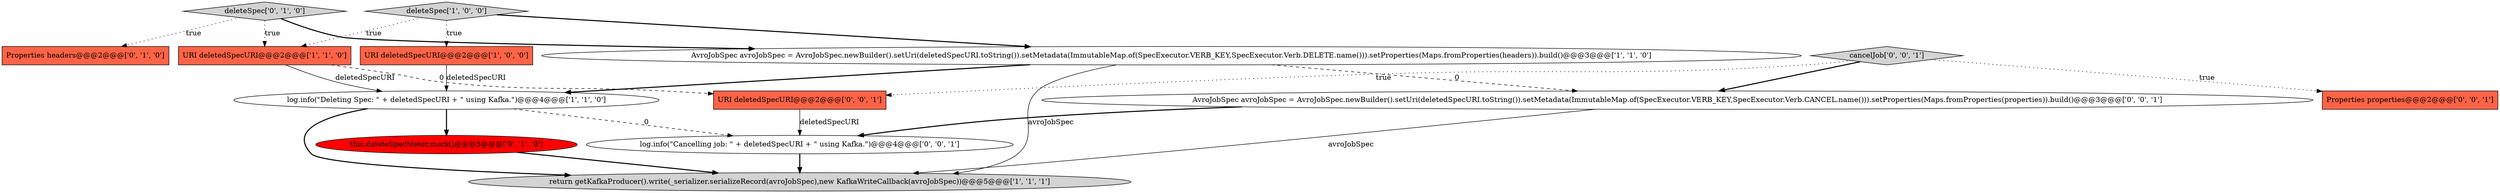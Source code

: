 digraph {
7 [style = filled, label = "deleteSpec['0', '1', '0']", fillcolor = lightgray, shape = diamond image = "AAA0AAABBB2BBB"];
10 [style = filled, label = "AvroJobSpec avroJobSpec = AvroJobSpec.newBuilder().setUri(deletedSpecURI.toString()).setMetadata(ImmutableMap.of(SpecExecutor.VERB_KEY,SpecExecutor.Verb.CANCEL.name())).setProperties(Maps.fromProperties(properties)).build()@@@3@@@['0', '0', '1']", fillcolor = white, shape = ellipse image = "AAA0AAABBB3BBB"];
2 [style = filled, label = "log.info(\"Deleting Spec: \" + deletedSpecURI + \" using Kafka.\")@@@4@@@['1', '1', '0']", fillcolor = white, shape = ellipse image = "AAA0AAABBB1BBB"];
5 [style = filled, label = "URI deletedSpecURI@@@2@@@['1', '1', '0']", fillcolor = tomato, shape = box image = "AAA0AAABBB1BBB"];
9 [style = filled, label = "Properties properties@@@2@@@['0', '0', '1']", fillcolor = tomato, shape = box image = "AAA0AAABBB3BBB"];
11 [style = filled, label = "URI deletedSpecURI@@@2@@@['0', '0', '1']", fillcolor = tomato, shape = box image = "AAA0AAABBB3BBB"];
8 [style = filled, label = "this.deleteSpecMeter.mark()@@@5@@@['0', '1', '0']", fillcolor = red, shape = ellipse image = "AAA1AAABBB2BBB"];
1 [style = filled, label = "URI deletedSpecURI@@@2@@@['1', '0', '0']", fillcolor = tomato, shape = box image = "AAA0AAABBB1BBB"];
6 [style = filled, label = "Properties headers@@@2@@@['0', '1', '0']", fillcolor = tomato, shape = box image = "AAA0AAABBB2BBB"];
3 [style = filled, label = "return getKafkaProducer().write(_serializer.serializeRecord(avroJobSpec),new KafkaWriteCallback(avroJobSpec))@@@5@@@['1', '1', '1']", fillcolor = lightgray, shape = ellipse image = "AAA0AAABBB1BBB"];
12 [style = filled, label = "cancelJob['0', '0', '1']", fillcolor = lightgray, shape = diamond image = "AAA0AAABBB3BBB"];
4 [style = filled, label = "deleteSpec['1', '0', '0']", fillcolor = lightgray, shape = diamond image = "AAA0AAABBB1BBB"];
0 [style = filled, label = "AvroJobSpec avroJobSpec = AvroJobSpec.newBuilder().setUri(deletedSpecURI.toString()).setMetadata(ImmutableMap.of(SpecExecutor.VERB_KEY,SpecExecutor.Verb.DELETE.name())).setProperties(Maps.fromProperties(headers)).build()@@@3@@@['1', '1', '0']", fillcolor = white, shape = ellipse image = "AAA0AAABBB1BBB"];
13 [style = filled, label = "log.info(\"Cancelling job: \" + deletedSpecURI + \" using Kafka.\")@@@4@@@['0', '0', '1']", fillcolor = white, shape = ellipse image = "AAA0AAABBB3BBB"];
4->5 [style = dotted, label="true"];
7->6 [style = dotted, label="true"];
11->13 [style = solid, label="deletedSpecURI"];
0->3 [style = solid, label="avroJobSpec"];
4->1 [style = dotted, label="true"];
2->3 [style = bold, label=""];
0->2 [style = bold, label=""];
8->3 [style = bold, label=""];
5->2 [style = solid, label="deletedSpecURI"];
7->0 [style = bold, label=""];
0->10 [style = dashed, label="0"];
4->0 [style = bold, label=""];
7->5 [style = dotted, label="true"];
12->11 [style = dotted, label="true"];
12->10 [style = bold, label=""];
13->3 [style = bold, label=""];
10->13 [style = bold, label=""];
5->11 [style = dashed, label="0"];
2->13 [style = dashed, label="0"];
1->2 [style = solid, label="deletedSpecURI"];
10->3 [style = solid, label="avroJobSpec"];
2->8 [style = bold, label=""];
12->9 [style = dotted, label="true"];
}

